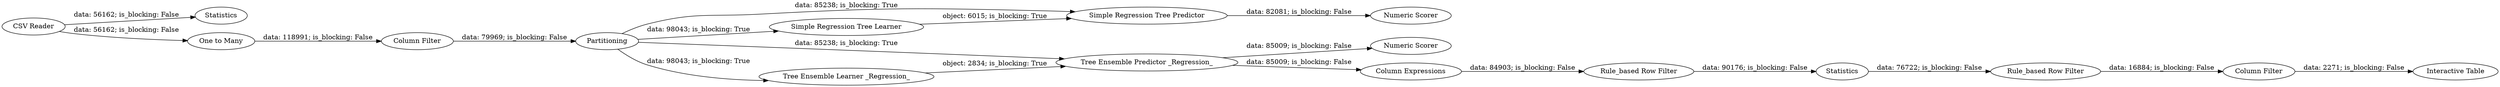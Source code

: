 digraph {
	"-2370237834095042920_25" [label="Column Filter"]
	"-2370237834095042920_20" [label="Column Expressions"]
	"-2592184609519226096_17" [label="Simple Regression Tree Predictor"]
	"-2592184609519226096_4" [label=Partitioning]
	"-2592184609519226096_8" [label="Tree Ensemble Learner _Regression_"]
	"-2592184609519226096_9" [label="Tree Ensemble Predictor _Regression_"]
	"-2592184609519226096_16" [label="Numeric Scorer"]
	"-2592184609519226096_26" [label="Interactive Table"]
	"-2592184609519226096_28" [label="CSV Reader"]
	"-2592184609519226096_14" [label="Column Filter"]
	"-2370237834095042920_24" [label="Rule_based Row Filter"]
	"-2370237834095042920_23" [label="Rule_based Row Filter"]
	"-2592184609519226096_18" [label="Simple Regression Tree Learner"]
	"-2592184609519226096_19" [label="Numeric Scorer"]
	"-2592184609519226096_11" [label=Statistics]
	"-2370237834095042920_21" [label=Statistics]
	"-2592184609519226096_12" [label="One to Many"]
	"-2592184609519226096_28" -> "-2592184609519226096_12" [label="data: 56162; is_blocking: False"]
	"-2370237834095042920_23" -> "-2370237834095042920_21" [label="data: 90176; is_blocking: False"]
	"-2592184609519226096_9" -> "-2592184609519226096_16" [label="data: 85009; is_blocking: False"]
	"-2592184609519226096_12" -> "-2592184609519226096_14" [label="data: 118991; is_blocking: False"]
	"-2592184609519226096_8" -> "-2592184609519226096_9" [label="object: 2834; is_blocking: True"]
	"-2592184609519226096_17" -> "-2592184609519226096_19" [label="data: 82081; is_blocking: False"]
	"-2370237834095042920_24" -> "-2370237834095042920_25" [label="data: 16884; is_blocking: False"]
	"-2592184609519226096_4" -> "-2592184609519226096_18" [label="data: 98043; is_blocking: True"]
	"-2370237834095042920_21" -> "-2370237834095042920_24" [label="data: 76722; is_blocking: False"]
	"-2592184609519226096_4" -> "-2592184609519226096_9" [label="data: 85238; is_blocking: True"]
	"-2592184609519226096_4" -> "-2592184609519226096_8" [label="data: 98043; is_blocking: True"]
	"-2592184609519226096_28" -> "-2592184609519226096_11" [label="data: 56162; is_blocking: False"]
	"-2592184609519226096_4" -> "-2592184609519226096_17" [label="data: 85238; is_blocking: True"]
	"-2370237834095042920_25" -> "-2592184609519226096_26" [label="data: 2271; is_blocking: False"]
	"-2370237834095042920_20" -> "-2370237834095042920_23" [label="data: 84903; is_blocking: False"]
	"-2592184609519226096_14" -> "-2592184609519226096_4" [label="data: 79969; is_blocking: False"]
	"-2592184609519226096_9" -> "-2370237834095042920_20" [label="data: 85009; is_blocking: False"]
	"-2592184609519226096_18" -> "-2592184609519226096_17" [label="object: 6015; is_blocking: True"]
	rankdir=LR
}
